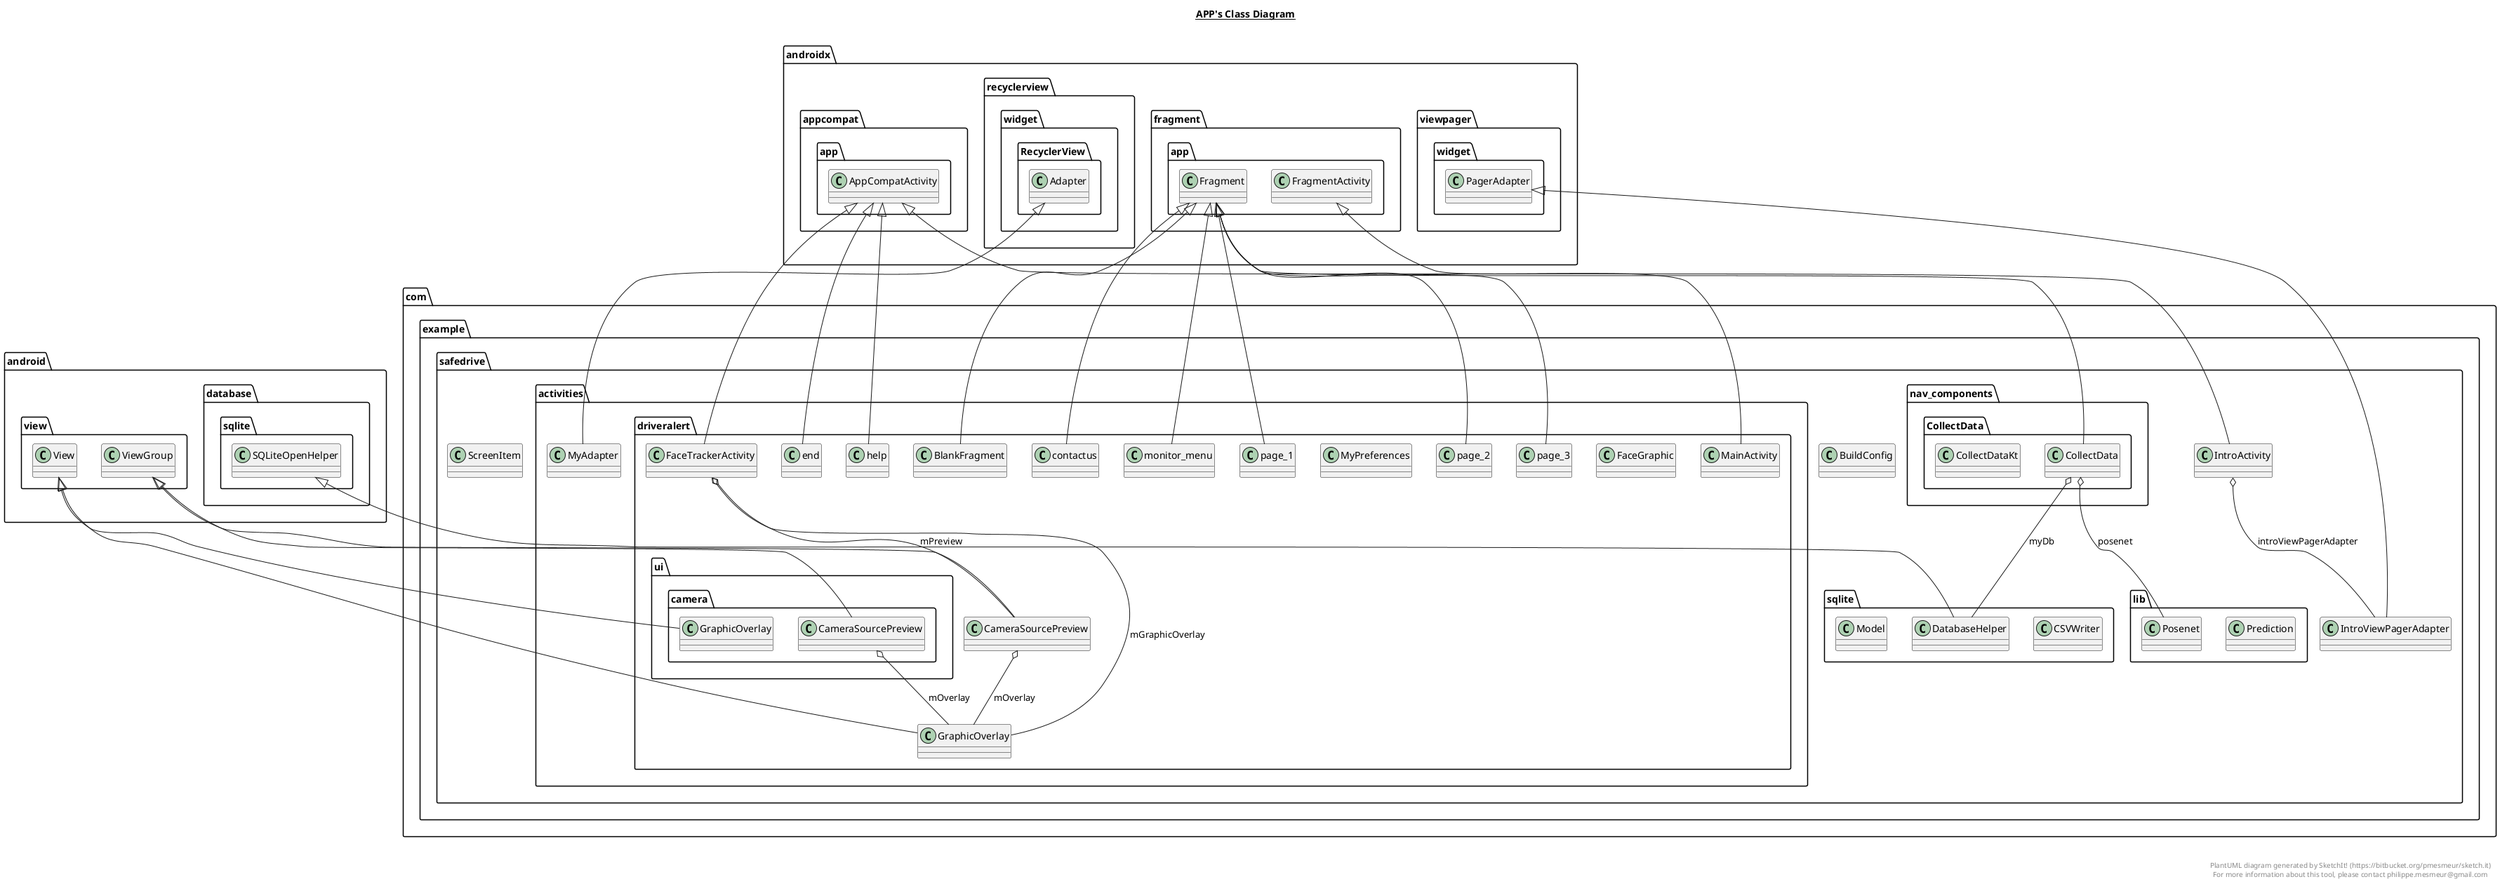 @startuml

title __APP's Class Diagram__\n

  namespace com.example.safedrive {
    class com.example.safedrive.BuildConfig {
    }
  }
  

  namespace com.example.safedrive {
    class com.example.safedrive.IntroActivity {
    }
  }
  

  namespace com.example.safedrive {
    class com.example.safedrive.IntroViewPagerAdapter {
    }
  }
  

  namespace com.example.safedrive {
    class com.example.safedrive.ScreenItem {
    }
  }
  

  namespace com.example.safedrive {
    namespace activities {
      class com.example.safedrive.activities.MyAdapter {
      }
    }
  }
  

  namespace com.example.safedrive {
    namespace activities {
      namespace driveralert {
        class com.example.safedrive.activities.driveralert.BlankFragment {
        }
      }
    }
  }
  

  namespace com.example.safedrive {
    namespace activities {
      namespace driveralert {
        class com.example.safedrive.activities.driveralert.CameraSourcePreview {
        }
      }
    }
  }
  

  namespace com.example.safedrive {
    namespace activities {
      namespace driveralert {
        class com.example.safedrive.activities.driveralert.FaceGraphic {
        }
      }
    }
  }
  

  namespace com.example.safedrive {
    namespace activities {
      namespace driveralert {
        class com.example.safedrive.activities.driveralert.FaceTrackerActivity {
        }
      }
    }
  }
  

  namespace com.example.safedrive {
    namespace activities {
      namespace driveralert {
        class com.example.safedrive.activities.driveralert.GraphicOverlay {
        }
      }
    }
  }
  

  namespace com.example.safedrive {
    namespace activities {
      namespace driveralert {
        class com.example.safedrive.activities.driveralert.MainActivity {
        }
      }
    }
  }
  

  namespace com.example.safedrive {
    namespace activities {
      namespace driveralert {
        class com.example.safedrive.activities.driveralert.MyPreferences {
        }
      }
    }
  }
  

  namespace com.example.safedrive {
    namespace activities {
      namespace driveralert {
        class com.example.safedrive.activities.driveralert.contactus {
        }
      }
    }
  }
  

  namespace com.example.safedrive {
    namespace activities {
      namespace driveralert {
        class com.example.safedrive.activities.driveralert.end {
        }
      }
    }
  }
  

  namespace com.example.safedrive {
    namespace activities {
      namespace driveralert {
        class com.example.safedrive.activities.driveralert.help {
        }
      }
    }
  }
  

  namespace com.example.safedrive {
    namespace activities {
      namespace driveralert {
        class com.example.safedrive.activities.driveralert.monitor_menu {
        }
      }
    }
  }
  

  namespace com.example.safedrive {
    namespace activities {
      namespace driveralert {
        class com.example.safedrive.activities.driveralert.page_1 {
        }
      }
    }
  }
  

  namespace com.example.safedrive {
    namespace activities {
      namespace driveralert {
        class com.example.safedrive.activities.driveralert.page_2 {
        }
      }
    }
  }
  

  namespace com.example.safedrive {
    namespace activities {
      namespace driveralert {
        class com.example.safedrive.activities.driveralert.page_3 {
        }
      }
    }
  }
  

  namespace com.example.safedrive {
    namespace activities {
      namespace driveralert {
        namespace ui.camera {
          class com.example.safedrive.activities.driveralert.ui.camera.CameraSourcePreview {
          }
        }
      }
    }
  }
  

  namespace com.example.safedrive {
    namespace activities {
      namespace driveralert {
        namespace ui.camera {
          class com.example.safedrive.activities.driveralert.ui.camera.GraphicOverlay {
          }
        }
      }
    }
  }
  

  namespace com.example.safedrive {
    namespace lib {
      class com.example.safedrive.lib.Prediction {
      }
    }
  }
  

  namespace com.example.safedrive {
    namespace nav_components.CollectData {
      class com.example.safedrive.nav_components.CollectData.CollectData {
      }
    }
  }
  

  namespace com.example.safedrive {
    namespace nav_components.CollectData {
      class com.example.safedrive.nav_components.CollectData.CollectDataKt {
      }
    }
  }
  

  namespace com.example.safedrive {
    namespace sqlite {
      class com.example.safedrive.sqlite.CSVWriter {
      }
    }
  }
  

  namespace com.example.safedrive {
    namespace sqlite {
      class com.example.safedrive.sqlite.DatabaseHelper {
      }
    }
  }
  

  namespace com.example.safedrive {
    namespace sqlite {
      class com.example.safedrive.sqlite.Model {
      }
    }
  }
  

  com.example.safedrive.IntroActivity -up-|> androidx.appcompat.app.AppCompatActivity
  com.example.safedrive.IntroActivity o-- com.example.safedrive.IntroViewPagerAdapter : introViewPagerAdapter
  com.example.safedrive.IntroViewPagerAdapter -up-|> androidx.viewpager.widget.PagerAdapter
  com.example.safedrive.activities.MyAdapter -up-|> androidx.recyclerview.widget.RecyclerView.Adapter
  com.example.safedrive.activities.driveralert.BlankFragment -up-|> androidx.fragment.app.Fragment
  com.example.safedrive.activities.driveralert.BlankFragment o-- com.example.safedrive.activities.driveralert.BlankFragment.OnFragmentInteractionListener : mListener
  com.example.safedrive.activities.driveralert.CameraSourcePreview -up-|> android.view.ViewGroup
  com.example.safedrive.activities.driveralert.CameraSourcePreview o-- com.example.safedrive.activities.driveralert.GraphicOverlay : mOverlay
  com.example.safedrive.activities.driveralert.FaceGraphic -up-|> com.example.safedrive.activities.driveralert.GraphicOverlay.Graphic
  com.example.safedrive.activities.driveralert.FaceTrackerActivity -up-|> androidx.appcompat.app.AppCompatActivity
  com.example.safedrive.activities.driveralert.FaceTrackerActivity o-- com.example.safedrive.activities.driveralert.GraphicOverlay : mGraphicOverlay
  com.example.safedrive.activities.driveralert.FaceTrackerActivity o-- com.example.safedrive.activities.driveralert.CameraSourcePreview : mPreview
  com.example.safedrive.activities.driveralert.GraphicOverlay -up-|> android.view.View
  com.example.safedrive.activities.driveralert.MainActivity -up-|> androidx.fragment.app.FragmentActivity
  com.example.safedrive.activities.driveralert.contactus -up-|> androidx.fragment.app.Fragment
  com.example.safedrive.activities.driveralert.end -up-|> androidx.appcompat.app.AppCompatActivity
  com.example.safedrive.activities.driveralert.help -up-|> androidx.appcompat.app.AppCompatActivity
  com.example.safedrive.activities.driveralert.help o-- com.example.safedrive.activities.driveralert.help.SectionsPagerAdapter : mSectionsPagerAdapter
  com.example.safedrive.activities.driveralert.monitor_menu -up-|> androidx.fragment.app.Fragment
  com.example.safedrive.activities.driveralert.page_1 -up-|> androidx.fragment.app.Fragment
  com.example.safedrive.activities.driveralert.page_1 o-- com.example.safedrive.activities.driveralert.page_1.OnFragmentInteractionListener : mListener
  com.example.safedrive.activities.driveralert.page_2 -up-|> androidx.fragment.app.Fragment
  com.example.safedrive.activities.driveralert.page_2 o-- com.example.safedrive.activities.driveralert.page_2.OnFragmentInteractionListener : mListener
  com.example.safedrive.activities.driveralert.page_3 -up-|> androidx.fragment.app.Fragment
  com.example.safedrive.activities.driveralert.page_3 o-- com.example.safedrive.activities.driveralert.page_3.OnFragmentInteractionListener : mListener
  com.example.safedrive.activities.driveralert.ui.camera.CameraSourcePreview -up-|> android.view.ViewGroup
  com.example.safedrive.activities.driveralert.ui.camera.CameraSourcePreview o-- com.example.safedrive.activities.driveralert.GraphicOverlay : mOverlay
  com.example.safedrive.activities.driveralert.ui.camera.GraphicOverlay -up-|> android.view.View
  com.example.safedrive.nav_components.CollectData.CollectData -up-|> androidx.fragment.app.Fragment
  com.example.safedrive.nav_components.CollectData.CollectData o-- com.example.safedrive.sqlite.DatabaseHelper : myDb
  com.example.safedrive.nav_components.CollectData.CollectData o-- com.example.safedrive.lib.Posenet : posenet
  com.example.safedrive.sqlite.DatabaseHelper -up-|> android.database.sqlite.SQLiteOpenHelper


right footer


PlantUML diagram generated by SketchIt! (https://bitbucket.org/pmesmeur/sketch.it)
For more information about this tool, please contact philippe.mesmeur@gmail.com
endfooter

@enduml
